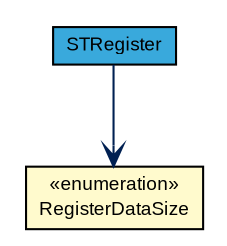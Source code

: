 #!/usr/local/bin/dot
#
# Class diagram 
# Generated by UMLGraph version R5_7_2-3-gee82a7 (http://www.umlgraph.org/)
#

digraph G {
	edge [fontname="arial",fontsize=10,labelfontname="arial",labelfontsize=10];
	node [fontname="arial",fontsize=10,shape=plaintext];
	nodesep=0.25;
	ranksep=0.5;
	// com.st.st25sdk.STRegister
	c31730 [label=<<table title="com.st.st25sdk.STRegister" border="0" cellborder="1" cellspacing="0" cellpadding="2" port="p" bgcolor="#39a9dc" href="./STRegister.html">
		<tr><td><table border="0" cellspacing="0" cellpadding="1">
<tr><td align="center" balign="center"> STRegister </td></tr>
		</table></td></tr>
		</table>>, URL="./STRegister.html", fontname="arial", fontcolor="black", fontsize=9.0];
	// com.st.st25sdk.STRegister.RegisterDataSize
	c31734 [label=<<table title="com.st.st25sdk.STRegister.RegisterDataSize" border="0" cellborder="1" cellspacing="0" cellpadding="2" port="p" bgcolor="lemonChiffon" href="./STRegister.RegisterDataSize.html">
		<tr><td><table border="0" cellspacing="0" cellpadding="1">
<tr><td align="center" balign="center"> &#171;enumeration&#187; </td></tr>
<tr><td align="center" balign="center"> RegisterDataSize </td></tr>
		</table></td></tr>
		</table>>, URL="./STRegister.RegisterDataSize.html", fontname="arial", fontcolor="black", fontsize=9.0];
	// com.st.st25sdk.STRegister NAVASSOC com.st.st25sdk.STRegister.RegisterDataSize
	c31730:p -> c31734:p [taillabel="", label="", headlabel="", fontname="arial", fontcolor="#002052", fontsize=10.0, color="#002052", arrowhead=open];
}

